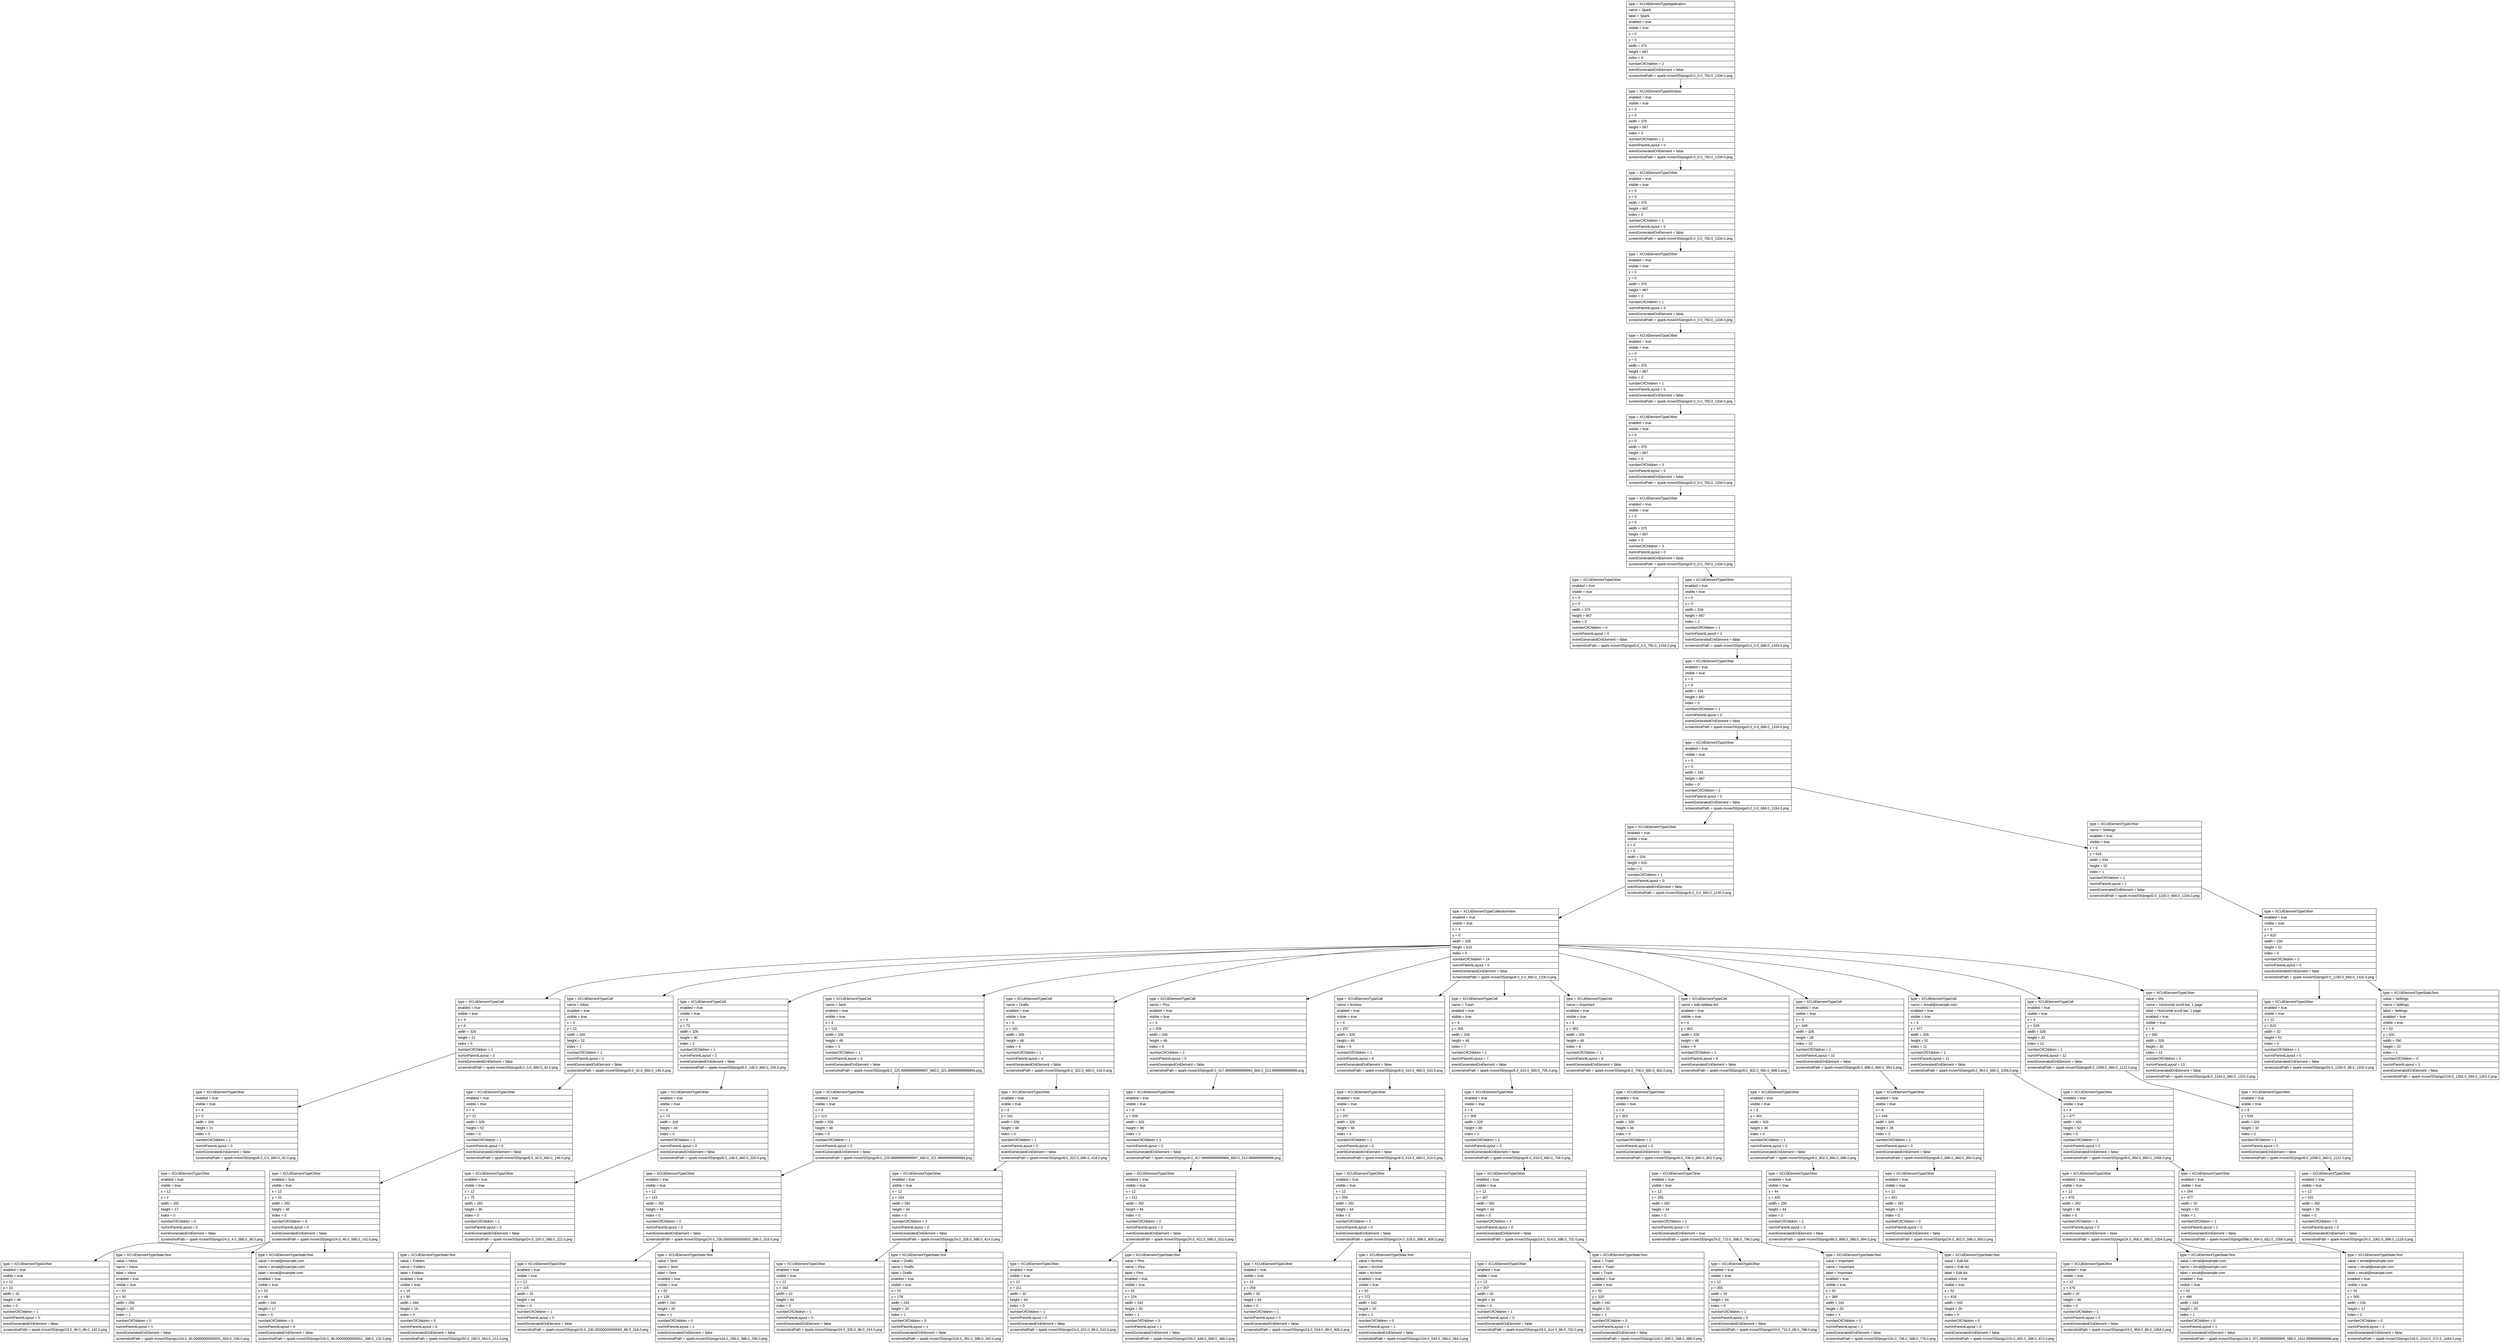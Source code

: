 digraph Layout {

	node [shape=record fontname=Arial];

	0	[label="{type = XCUIElementTypeApplication\l|name = Spark\l|label = Spark\l|enabled = true\l|visible = true\l|x = 0\l|y = 0\l|width = 375\l|height = 667\l|index = 0\l|numberOfChildren = 2\l|eventGeneratedOnElement = false \l|screenshotPath = spark-move/S5/pngs/0.0_0.0_750.0_1334.0.png\l}"]
	1	[label="{type = XCUIElementTypeWindow\l|enabled = true\l|visible = true\l|x = 0\l|y = 0\l|width = 375\l|height = 667\l|index = 0\l|numberOfChildren = 1\l|numInParentLayout = 0\l|eventGeneratedOnElement = false \l|screenshotPath = spark-move/S5/pngs/0.0_0.0_750.0_1334.0.png\l}"]
	2	[label="{type = XCUIElementTypeOther\l|enabled = true\l|visible = true\l|x = 0\l|y = 0\l|width = 375\l|height = 667\l|index = 0\l|numberOfChildren = 1\l|numInParentLayout = 0\l|eventGeneratedOnElement = false \l|screenshotPath = spark-move/S5/pngs/0.0_0.0_750.0_1334.0.png\l}"]
	3	[label="{type = XCUIElementTypeOther\l|enabled = true\l|visible = true\l|x = 0\l|y = 0\l|width = 375\l|height = 667\l|index = 0\l|numberOfChildren = 1\l|numInParentLayout = 0\l|eventGeneratedOnElement = false \l|screenshotPath = spark-move/S5/pngs/0.0_0.0_750.0_1334.0.png\l}"]
	4	[label="{type = XCUIElementTypeOther\l|enabled = true\l|visible = true\l|x = 0\l|y = 0\l|width = 375\l|height = 667\l|index = 0\l|numberOfChildren = 1\l|numInParentLayout = 0\l|eventGeneratedOnElement = false \l|screenshotPath = spark-move/S5/pngs/0.0_0.0_750.0_1334.0.png\l}"]
	5	[label="{type = XCUIElementTypeOther\l|enabled = true\l|visible = true\l|x = 0\l|y = 0\l|width = 375\l|height = 667\l|index = 0\l|numberOfChildren = 3\l|numInParentLayout = 0\l|eventGeneratedOnElement = false \l|screenshotPath = spark-move/S5/pngs/0.0_0.0_750.0_1334.0.png\l}"]
	6	[label="{type = XCUIElementTypeOther\l|enabled = true\l|visible = true\l|x = 0\l|y = 0\l|width = 375\l|height = 667\l|index = 0\l|numberOfChildren = 3\l|numInParentLayout = 0\l|eventGeneratedOnElement = false \l|screenshotPath = spark-move/S5/pngs/0.0_0.0_750.0_1334.0.png\l}"]
	7	[label="{type = XCUIElementTypeOther\l|enabled = true\l|visible = true\l|x = 0\l|y = 0\l|width = 375\l|height = 667\l|index = 0\l|numberOfChildren = 0\l|numInParentLayout = 0\l|eventGeneratedOnElement = false \l|screenshotPath = spark-move/S5/pngs/0.0_0.0_750.0_1334.0.png\l}"]
	8	[label="{type = XCUIElementTypeOther\l|enabled = true\l|visible = true\l|x = 0\l|y = 0\l|width = 334\l|height = 667\l|index = 2\l|numberOfChildren = 1\l|numInParentLayout = 2\l|eventGeneratedOnElement = false \l|screenshotPath = spark-move/S5/pngs/0.0_0.0_668.0_1334.0.png\l}"]
	9	[label="{type = XCUIElementTypeOther\l|enabled = true\l|visible = true\l|x = 0\l|y = 0\l|width = 334\l|height = 667\l|index = 0\l|numberOfChildren = 1\l|numInParentLayout = 0\l|eventGeneratedOnElement = false \l|screenshotPath = spark-move/S5/pngs/0.0_0.0_668.0_1334.0.png\l}"]
	10	[label="{type = XCUIElementTypeOther\l|enabled = true\l|visible = true\l|x = 0\l|y = 0\l|width = 334\l|height = 667\l|index = 0\l|numberOfChildren = 2\l|numInParentLayout = 0\l|eventGeneratedOnElement = false \l|screenshotPath = spark-move/S5/pngs/0.0_0.0_668.0_1334.0.png\l}"]
	11	[label="{type = XCUIElementTypeOther\l|enabled = true\l|visible = true\l|x = 4\l|y = 0\l|width = 326\l|height = 615\l|index = 0\l|numberOfChildren = 1\l|numInParentLayout = 0\l|eventGeneratedOnElement = false \l|screenshotPath = spark-move/S5/pngs/8.0_0.0_660.0_1230.0.png\l}"]
	12	[label="{type = XCUIElementTypeOther\l|name = Settings\l|enabled = true\l|visible = true\l|x = 0\l|y = 615\l|width = 334\l|height = 52\l|index = 1\l|numberOfChildren = 1\l|numInParentLayout = 1\l|eventGeneratedOnElement = false \l|screenshotPath = spark-move/S5/pngs/0.0_1230.0_668.0_1334.0.png\l}"]
	13	[label="{type = XCUIElementTypeCollectionView\l|enabled = true\l|visible = true\l|x = 4\l|y = 0\l|width = 326\l|height = 615\l|index = 0\l|numberOfChildren = 14\l|numInParentLayout = 0\l|eventGeneratedOnElement = false \l|screenshotPath = spark-move/S5/pngs/8.0_0.0_660.0_1230.0.png\l}"]
	14	[label="{type = XCUIElementTypeOther\l|enabled = true\l|visible = true\l|x = 0\l|y = 615\l|width = 334\l|height = 51\l|index = 0\l|numberOfChildren = 2\l|numInParentLayout = 0\l|eventGeneratedOnElement = false \l|screenshotPath = spark-move/S5/pngs/0.0_1230.0_668.0_1332.0.png\l}"]
	15	[label="{type = XCUIElementTypeCell\l|enabled = true\l|visible = true\l|x = 4\l|y = 0\l|width = 326\l|height = 21\l|index = 0\l|numberOfChildren = 1\l|numInParentLayout = 0\l|eventGeneratedOnElement = false \l|screenshotPath = spark-move/S5/pngs/8.0_0.0_660.0_42.0.png\l}"]
	16	[label="{type = XCUIElementTypeCell\l|name = Inbox\l|enabled = true\l|visible = true\l|x = 4\l|y = 21\l|width = 326\l|height = 52\l|index = 1\l|numberOfChildren = 1\l|numInParentLayout = 1\l|eventGeneratedOnElement = false \l|screenshotPath = spark-move/S5/pngs/8.0_42.0_660.0_146.0.png\l}"]
	17	[label="{type = XCUIElementTypeCell\l|enabled = true\l|visible = true\l|x = 4\l|y = 73\l|width = 326\l|height = 40\l|index = 2\l|numberOfChildren = 1\l|numInParentLayout = 2\l|eventGeneratedOnElement = false \l|screenshotPath = spark-move/S5/pngs/8.0_146.0_660.0_226.0.png\l}"]
	18	[label="{type = XCUIElementTypeCell\l|name = Sent\l|enabled = true\l|visible = true\l|x = 4\l|y = 113\l|width = 326\l|height = 48\l|index = 3\l|numberOfChildren = 1\l|numInParentLayout = 3\l|eventGeneratedOnElement = false \l|screenshotPath = spark-move/S5/pngs/8.0_225.99999999999997_660.0_321.99999999999994.png\l}"]
	19	[label="{type = XCUIElementTypeCell\l|name = Drafts\l|enabled = true\l|visible = true\l|x = 4\l|y = 161\l|width = 326\l|height = 48\l|index = 4\l|numberOfChildren = 1\l|numInParentLayout = 4\l|eventGeneratedOnElement = false \l|screenshotPath = spark-move/S5/pngs/8.0_322.0_660.0_418.0.png\l}"]
	20	[label="{type = XCUIElementTypeCell\l|name = Pins\l|enabled = true\l|visible = true\l|x = 4\l|y = 209\l|width = 326\l|height = 48\l|index = 5\l|numberOfChildren = 1\l|numInParentLayout = 5\l|eventGeneratedOnElement = false \l|screenshotPath = spark-move/S5/pngs/8.0_417.99999999999994_660.0_513.9999999999999.png\l}"]
	21	[label="{type = XCUIElementTypeCell\l|name = Archive\l|enabled = true\l|visible = true\l|x = 4\l|y = 257\l|width = 326\l|height = 48\l|index = 6\l|numberOfChildren = 1\l|numInParentLayout = 6\l|eventGeneratedOnElement = false \l|screenshotPath = spark-move/S5/pngs/8.0_514.0_660.0_610.0.png\l}"]
	22	[label="{type = XCUIElementTypeCell\l|name = Trash\l|enabled = true\l|visible = true\l|x = 4\l|y = 305\l|width = 326\l|height = 48\l|index = 7\l|numberOfChildren = 1\l|numInParentLayout = 7\l|eventGeneratedOnElement = false \l|screenshotPath = spark-move/S5/pngs/8.0_610.0_660.0_706.0.png\l}"]
	23	[label="{type = XCUIElementTypeCell\l|name = Important\l|enabled = true\l|visible = true\l|x = 4\l|y = 353\l|width = 326\l|height = 48\l|index = 8\l|numberOfChildren = 1\l|numInParentLayout = 8\l|eventGeneratedOnElement = false \l|screenshotPath = spark-move/S5/pngs/8.0_706.0_660.0_802.0.png\l}"]
	24	[label="{type = XCUIElementTypeCell\l|name = edit-sidebar-list\l|enabled = true\l|visible = true\l|x = 4\l|y = 401\l|width = 326\l|height = 48\l|index = 9\l|numberOfChildren = 1\l|numInParentLayout = 9\l|eventGeneratedOnElement = false \l|screenshotPath = spark-move/S5/pngs/8.0_802.0_660.0_898.0.png\l}"]
	25	[label="{type = XCUIElementTypeCell\l|enabled = true\l|visible = true\l|x = 4\l|y = 449\l|width = 326\l|height = 28\l|index = 10\l|numberOfChildren = 1\l|numInParentLayout = 10\l|eventGeneratedOnElement = false \l|screenshotPath = spark-move/S5/pngs/8.0_898.0_660.0_954.0.png\l}"]
	26	[label="{type = XCUIElementTypeCell\l|name = email@example.com\l|enabled = true\l|visible = true\l|x = 4\l|y = 477\l|width = 326\l|height = 52\l|index = 11\l|numberOfChildren = 1\l|numInParentLayout = 11\l|eventGeneratedOnElement = false \l|screenshotPath = spark-move/S5/pngs/8.0_954.0_660.0_1058.0.png\l}"]
	27	[label="{type = XCUIElementTypeCell\l|enabled = true\l|visible = true\l|x = 4\l|y = 529\l|width = 326\l|height = 32\l|index = 12\l|numberOfChildren = 1\l|numInParentLayout = 12\l|eventGeneratedOnElement = false \l|screenshotPath = spark-move/S5/pngs/8.0_1058.0_660.0_1122.0.png\l}"]
	28	[label="{type = XCUIElementTypeOther\l|value = 0%\l|name = Horizontal scroll bar, 1 page\l|label = Horizontal scroll bar, 1 page\l|enabled = true\l|visible = true\l|x = 4\l|y = 582\l|width = 326\l|height = 30\l|index = 13\l|numberOfChildren = 0\l|numInParentLayout = 13\l|eventGeneratedOnElement = false \l|screenshotPath = spark-move/S5/pngs/8.0_1164.0_660.0_1224.0.png\l}"]
	29	[label="{type = XCUIElementTypeOther\l|enabled = true\l|visible = true\l|x = 12\l|y = 615\l|width = 32\l|height = 51\l|index = 0\l|numberOfChildren = 1\l|numInParentLayout = 0\l|eventGeneratedOnElement = false \l|screenshotPath = spark-move/S5/pngs/24.0_1230.0_88.0_1332.0.png\l}"]
	30	[label="{type = XCUIElementTypeStaticText\l|value = Settings\l|name = Settings\l|label = Settings\l|enabled = true\l|visible = true\l|x = 52\l|y = 631\l|width = 290\l|height = 20\l|index = 1\l|numberOfChildren = 0\l|numInParentLayout = 1\l|eventGeneratedOnElement = false \l|screenshotPath = spark-move/S5/pngs/104.0_1262.0_684.0_1302.0.png\l}"]
	31	[label="{type = XCUIElementTypeOther\l|enabled = true\l|visible = true\l|x = 4\l|y = 0\l|width = 326\l|height = 21\l|index = 0\l|numberOfChildren = 1\l|numInParentLayout = 0\l|eventGeneratedOnElement = false \l|screenshotPath = spark-move/S5/pngs/8.0_0.0_660.0_42.0.png\l}"]
	32	[label="{type = XCUIElementTypeOther\l|enabled = true\l|visible = true\l|x = 4\l|y = 21\l|width = 326\l|height = 52\l|index = 0\l|numberOfChildren = 1\l|numInParentLayout = 0\l|eventGeneratedOnElement = false \l|screenshotPath = spark-move/S5/pngs/8.0_42.0_660.0_146.0.png\l}"]
	33	[label="{type = XCUIElementTypeOther\l|enabled = true\l|visible = true\l|x = 4\l|y = 73\l|width = 326\l|height = 40\l|index = 0\l|numberOfChildren = 1\l|numInParentLayout = 0\l|eventGeneratedOnElement = false \l|screenshotPath = spark-move/S5/pngs/8.0_146.0_660.0_226.0.png\l}"]
	34	[label="{type = XCUIElementTypeOther\l|enabled = true\l|visible = true\l|x = 4\l|y = 113\l|width = 326\l|height = 48\l|index = 0\l|numberOfChildren = 1\l|numInParentLayout = 0\l|eventGeneratedOnElement = false \l|screenshotPath = spark-move/S5/pngs/8.0_225.99999999999997_660.0_321.99999999999994.png\l}"]
	35	[label="{type = XCUIElementTypeOther\l|enabled = true\l|visible = true\l|x = 4\l|y = 161\l|width = 326\l|height = 48\l|index = 0\l|numberOfChildren = 1\l|numInParentLayout = 0\l|eventGeneratedOnElement = false \l|screenshotPath = spark-move/S5/pngs/8.0_322.0_660.0_418.0.png\l}"]
	36	[label="{type = XCUIElementTypeOther\l|enabled = true\l|visible = true\l|x = 4\l|y = 209\l|width = 326\l|height = 48\l|index = 0\l|numberOfChildren = 1\l|numInParentLayout = 0\l|eventGeneratedOnElement = false \l|screenshotPath = spark-move/S5/pngs/8.0_417.99999999999994_660.0_513.9999999999999.png\l}"]
	37	[label="{type = XCUIElementTypeOther\l|enabled = true\l|visible = true\l|x = 4\l|y = 257\l|width = 326\l|height = 48\l|index = 0\l|numberOfChildren = 1\l|numInParentLayout = 0\l|eventGeneratedOnElement = false \l|screenshotPath = spark-move/S5/pngs/8.0_514.0_660.0_610.0.png\l}"]
	38	[label="{type = XCUIElementTypeOther\l|enabled = true\l|visible = true\l|x = 4\l|y = 305\l|width = 326\l|height = 48\l|index = 0\l|numberOfChildren = 1\l|numInParentLayout = 0\l|eventGeneratedOnElement = false \l|screenshotPath = spark-move/S5/pngs/8.0_610.0_660.0_706.0.png\l}"]
	39	[label="{type = XCUIElementTypeOther\l|enabled = true\l|visible = true\l|x = 4\l|y = 353\l|width = 326\l|height = 48\l|index = 0\l|numberOfChildren = 1\l|numInParentLayout = 0\l|eventGeneratedOnElement = false \l|screenshotPath = spark-move/S5/pngs/8.0_706.0_660.0_802.0.png\l}"]
	40	[label="{type = XCUIElementTypeOther\l|enabled = true\l|visible = true\l|x = 4\l|y = 401\l|width = 326\l|height = 48\l|index = 0\l|numberOfChildren = 1\l|numInParentLayout = 0\l|eventGeneratedOnElement = false \l|screenshotPath = spark-move/S5/pngs/8.0_802.0_660.0_898.0.png\l}"]
	41	[label="{type = XCUIElementTypeOther\l|enabled = true\l|visible = true\l|x = 4\l|y = 449\l|width = 326\l|height = 28\l|index = 0\l|numberOfChildren = 1\l|numInParentLayout = 0\l|eventGeneratedOnElement = false \l|screenshotPath = spark-move/S5/pngs/8.0_898.0_660.0_954.0.png\l}"]
	42	[label="{type = XCUIElementTypeOther\l|enabled = true\l|visible = true\l|x = 4\l|y = 477\l|width = 326\l|height = 52\l|index = 0\l|numberOfChildren = 2\l|numInParentLayout = 0\l|eventGeneratedOnElement = false \l|screenshotPath = spark-move/S5/pngs/8.0_954.0_660.0_1058.0.png\l}"]
	43	[label="{type = XCUIElementTypeOther\l|enabled = true\l|visible = true\l|x = 4\l|y = 529\l|width = 326\l|height = 32\l|index = 0\l|numberOfChildren = 1\l|numInParentLayout = 0\l|eventGeneratedOnElement = false \l|screenshotPath = spark-move/S5/pngs/8.0_1058.0_660.0_1122.0.png\l}"]
	44	[label="{type = XCUIElementTypeOther\l|enabled = true\l|visible = true\l|x = 12\l|y = 2\l|width = 282\l|height = 17\l|index = 0\l|numberOfChildren = 0\l|numInParentLayout = 0\l|eventGeneratedOnElement = false \l|screenshotPath = spark-move/S5/pngs/24.0_4.0_588.0_38.0.png\l}"]
	45	[label="{type = XCUIElementTypeOther\l|enabled = true\l|visible = true\l|x = 12\l|y = 23\l|width = 282\l|height = 48\l|index = 0\l|numberOfChildren = 4\l|numInParentLayout = 0\l|eventGeneratedOnElement = false \l|screenshotPath = spark-move/S5/pngs/24.0_46.0_588.0_142.0.png\l}"]
	46	[label="{type = XCUIElementTypeOther\l|enabled = true\l|visible = true\l|x = 12\l|y = 75\l|width = 282\l|height = 36\l|index = 0\l|numberOfChildren = 1\l|numInParentLayout = 0\l|eventGeneratedOnElement = false \l|screenshotPath = spark-move/S5/pngs/24.0_150.0_588.0_222.0.png\l}"]
	47	[label="{type = XCUIElementTypeOther\l|enabled = true\l|visible = true\l|x = 12\l|y = 115\l|width = 282\l|height = 44\l|index = 0\l|numberOfChildren = 2\l|numInParentLayout = 0\l|eventGeneratedOnElement = false \l|screenshotPath = spark-move/S5/pngs/24.0_230.00000000000003_588.0_318.0.png\l}"]
	48	[label="{type = XCUIElementTypeOther\l|enabled = true\l|visible = true\l|x = 12\l|y = 163\l|width = 282\l|height = 44\l|index = 0\l|numberOfChildren = 2\l|numInParentLayout = 0\l|eventGeneratedOnElement = false \l|screenshotPath = spark-move/S5/pngs/24.0_326.0_588.0_414.0.png\l}"]
	49	[label="{type = XCUIElementTypeOther\l|enabled = true\l|visible = true\l|x = 12\l|y = 211\l|width = 282\l|height = 44\l|index = 0\l|numberOfChildren = 2\l|numInParentLayout = 0\l|eventGeneratedOnElement = false \l|screenshotPath = spark-move/S5/pngs/24.0_422.0_588.0_510.0.png\l}"]
	50	[label="{type = XCUIElementTypeOther\l|enabled = true\l|visible = true\l|x = 12\l|y = 259\l|width = 282\l|height = 44\l|index = 0\l|numberOfChildren = 2\l|numInParentLayout = 0\l|eventGeneratedOnElement = false \l|screenshotPath = spark-move/S5/pngs/24.0_518.0_588.0_606.0.png\l}"]
	51	[label="{type = XCUIElementTypeOther\l|enabled = true\l|visible = true\l|x = 12\l|y = 307\l|width = 282\l|height = 44\l|index = 0\l|numberOfChildren = 2\l|numInParentLayout = 0\l|eventGeneratedOnElement = false \l|screenshotPath = spark-move/S5/pngs/24.0_614.0_588.0_702.0.png\l}"]
	52	[label="{type = XCUIElementTypeOther\l|enabled = true\l|visible = true\l|x = 12\l|y = 355\l|width = 282\l|height = 44\l|index = 0\l|numberOfChildren = 2\l|numInParentLayout = 0\l|eventGeneratedOnElement = true \l|screenshotPath = spark-move/S5/pngs/24.0_710.0_588.0_798.0.png\l}"]
	53	[label="{type = XCUIElementTypeOther\l|enabled = true\l|visible = true\l|x = 44\l|y = 403\l|width = 250\l|height = 44\l|index = 0\l|numberOfChildren = 1\l|numInParentLayout = 0\l|eventGeneratedOnElement = false \l|screenshotPath = spark-move/S5/pngs/88.0_806.0_588.0_894.0.png\l}"]
	54	[label="{type = XCUIElementTypeOther\l|enabled = true\l|visible = true\l|x = 12\l|y = 451\l|width = 282\l|height = 24\l|index = 0\l|numberOfChildren = 0\l|numInParentLayout = 0\l|eventGeneratedOnElement = false \l|screenshotPath = spark-move/S5/pngs/24.0_902.0_588.0_950.0.png\l}"]
	55	[label="{type = XCUIElementTypeOther\l|enabled = true\l|visible = true\l|x = 12\l|y = 479\l|width = 282\l|height = 48\l|index = 0\l|numberOfChildren = 3\l|numInParentLayout = 0\l|eventGeneratedOnElement = false \l|screenshotPath = spark-move/S5/pngs/24.0_958.0_588.0_1054.0.png\l}"]
	56	[label="{type = XCUIElementTypeOther\l|enabled = true\l|visible = true\l|x = 294\l|y = 477\l|width = 32\l|height = 52\l|index = 1\l|numberOfChildren = 1\l|numInParentLayout = 1\l|eventGeneratedOnElement = false \l|screenshotPath = spark-move/S5/pngs/588.0_954.0_652.0_1058.0.png\l}"]
	57	[label="{type = XCUIElementTypeOther\l|enabled = true\l|visible = true\l|x = 12\l|y = 531\l|width = 282\l|height = 28\l|index = 0\l|numberOfChildren = 0\l|numInParentLayout = 0\l|eventGeneratedOnElement = false \l|screenshotPath = spark-move/S5/pngs/24.0_1062.0_588.0_1118.0.png\l}"]
	58	[label="{type = XCUIElementTypeOther\l|enabled = true\l|visible = true\l|x = 12\l|y = 23\l|width = 32\l|height = 48\l|index = 0\l|numberOfChildren = 1\l|numInParentLayout = 0\l|eventGeneratedOnElement = false \l|screenshotPath = spark-move/S5/pngs/24.0_46.0_88.0_142.0.png\l}"]
	59	[label="{type = XCUIElementTypeStaticText\l|value = Inbox\l|name = Inbox\l|label = Inbox\l|enabled = true\l|visible = true\l|x = 52\l|y = 30\l|width = 250\l|height = 20\l|index = 1\l|numberOfChildren = 0\l|numInParentLayout = 1\l|eventGeneratedOnElement = false \l|screenshotPath = spark-move/S5/pngs/104.0_60.00000000000001_604.0_100.0.png\l}"]
	60	[label="{type = XCUIElementTypeStaticText\l|value = email@example.com\l|name = email@example.com\l|label = email@example.com\l|enabled = true\l|visible = true\l|x = 52\l|y = 49\l|width = 242\l|height = 17\l|index = 3\l|numberOfChildren = 0\l|numInParentLayout = 3\l|eventGeneratedOnElement = false \l|screenshotPath = spark-move/S5/pngs/104.0_98.00000000000001_588.0_132.0.png\l}"]
	61	[label="{type = XCUIElementTypeStaticText\l|value = Folders\l|name = Folders\l|label = Folders\l|enabled = true\l|visible = true\l|x = 16\l|y = 90\l|width = 266\l|height = 16\l|index = 0\l|numberOfChildren = 0\l|numInParentLayout = 0\l|eventGeneratedOnElement = false \l|screenshotPath = spark-move/S5/pngs/32.0_180.0_564.0_212.0.png\l}"]
	62	[label="{type = XCUIElementTypeOther\l|enabled = true\l|visible = true\l|x = 12\l|y = 115\l|width = 32\l|height = 44\l|index = 0\l|numberOfChildren = 1\l|numInParentLayout = 0\l|eventGeneratedOnElement = false \l|screenshotPath = spark-move/S5/pngs/24.0_230.00000000000003_88.0_318.0.png\l}"]
	63	[label="{type = XCUIElementTypeStaticText\l|value = Sent\l|name = Sent\l|label = Sent\l|enabled = true\l|visible = true\l|x = 52\l|y = 128\l|width = 242\l|height = 20\l|index = 1\l|numberOfChildren = 0\l|numInParentLayout = 1\l|eventGeneratedOnElement = false \l|screenshotPath = spark-move/S5/pngs/104.0_256.0_588.0_296.0.png\l}"]
	64	[label="{type = XCUIElementTypeOther\l|enabled = true\l|visible = true\l|x = 12\l|y = 163\l|width = 32\l|height = 44\l|index = 0\l|numberOfChildren = 1\l|numInParentLayout = 0\l|eventGeneratedOnElement = false \l|screenshotPath = spark-move/S5/pngs/24.0_326.0_88.0_414.0.png\l}"]
	65	[label="{type = XCUIElementTypeStaticText\l|value = Drafts\l|name = Drafts\l|label = Drafts\l|enabled = true\l|visible = true\l|x = 52\l|y = 176\l|width = 242\l|height = 20\l|index = 1\l|numberOfChildren = 0\l|numInParentLayout = 1\l|eventGeneratedOnElement = false \l|screenshotPath = spark-move/S5/pngs/104.0_352.0_588.0_392.0.png\l}"]
	66	[label="{type = XCUIElementTypeOther\l|enabled = true\l|visible = true\l|x = 12\l|y = 211\l|width = 32\l|height = 44\l|index = 0\l|numberOfChildren = 1\l|numInParentLayout = 0\l|eventGeneratedOnElement = false \l|screenshotPath = spark-move/S5/pngs/24.0_422.0_88.0_510.0.png\l}"]
	67	[label="{type = XCUIElementTypeStaticText\l|value = Pins\l|name = Pins\l|label = Pins\l|enabled = true\l|visible = true\l|x = 52\l|y = 224\l|width = 242\l|height = 20\l|index = 1\l|numberOfChildren = 0\l|numInParentLayout = 1\l|eventGeneratedOnElement = false \l|screenshotPath = spark-move/S5/pngs/104.0_448.0_588.0_488.0.png\l}"]
	68	[label="{type = XCUIElementTypeOther\l|enabled = true\l|visible = true\l|x = 12\l|y = 259\l|width = 32\l|height = 44\l|index = 0\l|numberOfChildren = 1\l|numInParentLayout = 0\l|eventGeneratedOnElement = false \l|screenshotPath = spark-move/S5/pngs/24.0_518.0_88.0_606.0.png\l}"]
	69	[label="{type = XCUIElementTypeStaticText\l|value = Archive\l|name = Archive\l|label = Archive\l|enabled = true\l|visible = true\l|x = 52\l|y = 272\l|width = 242\l|height = 20\l|index = 1\l|numberOfChildren = 0\l|numInParentLayout = 1\l|eventGeneratedOnElement = false \l|screenshotPath = spark-move/S5/pngs/104.0_544.0_588.0_584.0.png\l}"]
	70	[label="{type = XCUIElementTypeOther\l|enabled = true\l|visible = true\l|x = 12\l|y = 307\l|width = 32\l|height = 44\l|index = 0\l|numberOfChildren = 1\l|numInParentLayout = 0\l|eventGeneratedOnElement = false \l|screenshotPath = spark-move/S5/pngs/24.0_614.0_88.0_702.0.png\l}"]
	71	[label="{type = XCUIElementTypeStaticText\l|value = Trash\l|name = Trash\l|label = Trash\l|enabled = true\l|visible = true\l|x = 52\l|y = 320\l|width = 242\l|height = 20\l|index = 1\l|numberOfChildren = 0\l|numInParentLayout = 1\l|eventGeneratedOnElement = false \l|screenshotPath = spark-move/S5/pngs/104.0_640.0_588.0_680.0.png\l}"]
	72	[label="{type = XCUIElementTypeOther\l|enabled = true\l|visible = true\l|x = 12\l|y = 355\l|width = 32\l|height = 44\l|index = 0\l|numberOfChildren = 1\l|numInParentLayout = 0\l|eventGeneratedOnElement = false \l|screenshotPath = spark-move/S5/pngs/24.0_710.0_88.0_798.0.png\l}"]
	73	[label="{type = XCUIElementTypeStaticText\l|value = Important\l|name = Important\l|label = Important\l|enabled = true\l|visible = true\l|x = 52\l|y = 368\l|width = 242\l|height = 20\l|index = 1\l|numberOfChildren = 0\l|numInParentLayout = 1\l|eventGeneratedOnElement = false \l|screenshotPath = spark-move/S5/pngs/104.0_736.0_588.0_776.0.png\l}"]
	74	[label="{type = XCUIElementTypeStaticText\l|value = Edit list\l|name = Edit list\l|label = Edit list\l|enabled = true\l|visible = true\l|x = 52\l|y = 416\l|width = 242\l|height = 20\l|index = 0\l|numberOfChildren = 0\l|numInParentLayout = 0\l|eventGeneratedOnElement = false \l|screenshotPath = spark-move/S5/pngs/104.0_832.0_588.0_872.0.png\l}"]
	75	[label="{type = XCUIElementTypeOther\l|enabled = true\l|visible = true\l|x = 12\l|y = 479\l|width = 32\l|height = 48\l|index = 0\l|numberOfChildren = 1\l|numInParentLayout = 0\l|eventGeneratedOnElement = false \l|screenshotPath = spark-move/S5/pngs/24.0_958.0_88.0_1054.0.png\l}"]
	76	[label="{type = XCUIElementTypeStaticText\l|value = email@example.com\l|name = email@example.com\l|label = email@example.com\l|enabled = true\l|visible = true\l|x = 52\l|y = 486\l|width = 242\l|height = 20\l|index = 1\l|numberOfChildren = 0\l|numInParentLayout = 1\l|eventGeneratedOnElement = false \l|screenshotPath = spark-move/S5/pngs/104.0_971.9999999999999_588.0_1011.9999999999999.png\l}"]
	77	[label="{type = XCUIElementTypeStaticText\l|value = email@example.com\l|name = email@example.com\l|label = email@example.com\l|enabled = true\l|visible = true\l|x = 52\l|y = 505\l|width = 234\l|height = 17\l|index = 2\l|numberOfChildren = 0\l|numInParentLayout = 2\l|eventGeneratedOnElement = false \l|screenshotPath = spark-move/S5/pngs/104.0_1010.0_572.0_1044.0.png\l}"]


	0 -> 1
	1 -> 2
	2 -> 3
	3 -> 4
	4 -> 5
	5 -> 6
	6 -> 7
	6 -> 8
	8 -> 9
	9 -> 10
	10 -> 11
	10 -> 12
	11 -> 13
	12 -> 14
	13 -> 15
	13 -> 16
	13 -> 17
	13 -> 18
	13 -> 19
	13 -> 20
	13 -> 21
	13 -> 22
	13 -> 23
	13 -> 24
	13 -> 25
	13 -> 26
	13 -> 27
	13 -> 28
	14 -> 29
	14 -> 30
	15 -> 31
	16 -> 32
	17 -> 33
	18 -> 34
	19 -> 35
	20 -> 36
	21 -> 37
	22 -> 38
	23 -> 39
	24 -> 40
	25 -> 41
	26 -> 42
	27 -> 43
	31 -> 44
	32 -> 45
	33 -> 46
	34 -> 47
	35 -> 48
	36 -> 49
	37 -> 50
	38 -> 51
	39 -> 52
	40 -> 53
	41 -> 54
	42 -> 55
	42 -> 56
	43 -> 57
	45 -> 58
	45 -> 59
	45 -> 60
	46 -> 61
	47 -> 62
	47 -> 63
	48 -> 64
	48 -> 65
	49 -> 66
	49 -> 67
	50 -> 68
	50 -> 69
	51 -> 70
	51 -> 71
	52 -> 72
	52 -> 73
	53 -> 74
	55 -> 75
	55 -> 76
	55 -> 77


}